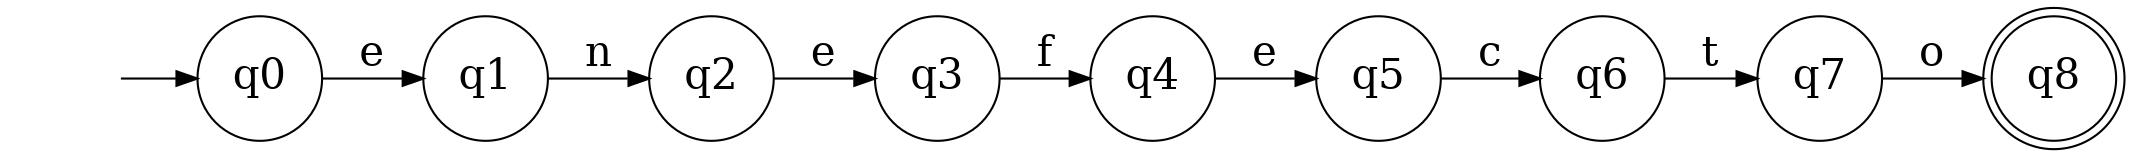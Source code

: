 digraph "automatas/Lógicos/cosoenefecto" {
	graph [rankdir=LR]
	node [fontsize=20]
	edge [fontsize="20pt"]
	"" [label="" shape=plaintext]
	q8 [label=q8 shape=doublecircle]
	q5 [label=q5 shape=circle]
	q0 [label=q0 shape=circle]
	q3 [label=q3 shape=circle]
	q2 [label=q2 shape=circle]
	q1 [label=q1 shape=circle]
	q4 [label=q4 shape=circle]
	q7 [label=q7 shape=circle]
	q6 [label=q6 shape=circle]
	"" -> q0 [label=""]
	q0 -> q1 [label=e]
	q1 -> q2 [label=n]
	q2 -> q3 [label=e]
	q3 -> q4 [label=f]
	q4 -> q5 [label=e]
	q5 -> q6 [label=c]
	q6 -> q7 [label=t]
	q7 -> q8 [label=o]
}
